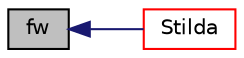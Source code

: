 digraph "fw"
{
  bgcolor="transparent";
  edge [fontname="Helvetica",fontsize="10",labelfontname="Helvetica",labelfontsize="10"];
  node [fontname="Helvetica",fontsize="10",shape=record];
  rankdir="LR";
  Node472 [label="fw",height=0.2,width=0.4,color="black", fillcolor="grey75", style="filled", fontcolor="black"];
  Node472 -> Node473 [dir="back",color="midnightblue",fontsize="10",style="solid",fontname="Helvetica"];
  Node473 [label="Stilda",height=0.2,width=0.4,color="red",URL="$a32373.html#a701cc6e9458859b5c35e4b2b52fe1e3e"];
}
